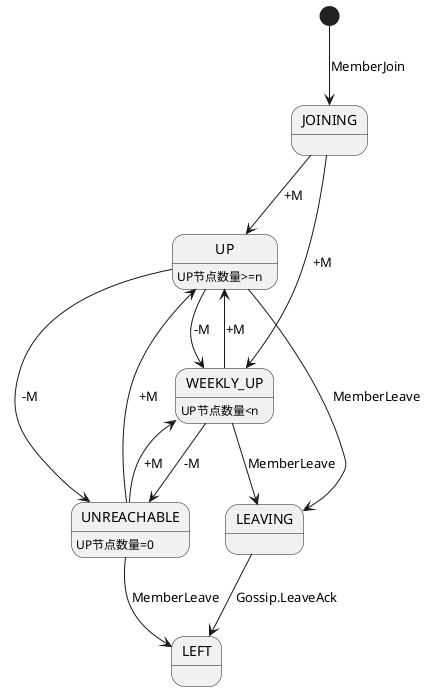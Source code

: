 @startuml
'https://plantuml.com/state-diagram

[*] --> JOINING : MemberJoin
JOINING --> UP : +M
UP : UP节点数量>=n
JOINING --> WEEKLY_UP : +M
WEEKLY_UP : UP节点数量<n
UP --> WEEKLY_UP : -M
WEEKLY_UP --> UP : +M
UP --> UNREACHABLE : -M
UNREACHABLE : UP节点数量=0
WEEKLY_UP --> UNREACHABLE : -M
UNREACHABLE --> UP  : +M
UNREACHABLE --> WEEKLY_UP : +M

UP --> LEAVING : MemberLeave
WEEKLY_UP --> LEAVING : MemberLeave
UNREACHABLE --> LEFT : MemberLeave
LEAVING --> LEFT : Gossip.LeaveAck
@enduml
